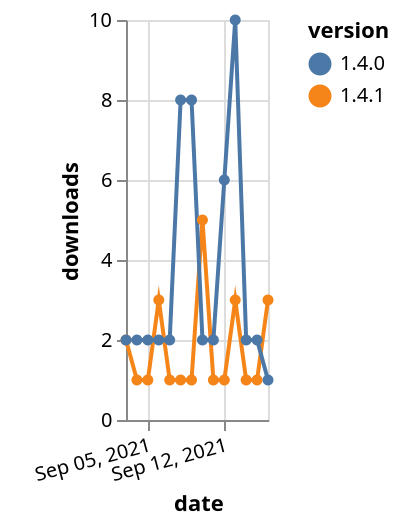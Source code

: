 {"$schema": "https://vega.github.io/schema/vega-lite/v5.json", "description": "A simple bar chart with embedded data.", "data": {"values": [{"date": "2021-09-03", "total": 351, "delta": 2, "version": "1.4.1"}, {"date": "2021-09-04", "total": 352, "delta": 1, "version": "1.4.1"}, {"date": "2021-09-05", "total": 353, "delta": 1, "version": "1.4.1"}, {"date": "2021-09-06", "total": 356, "delta": 3, "version": "1.4.1"}, {"date": "2021-09-07", "total": 357, "delta": 1, "version": "1.4.1"}, {"date": "2021-09-08", "total": 358, "delta": 1, "version": "1.4.1"}, {"date": "2021-09-09", "total": 359, "delta": 1, "version": "1.4.1"}, {"date": "2021-09-10", "total": 364, "delta": 5, "version": "1.4.1"}, {"date": "2021-09-11", "total": 365, "delta": 1, "version": "1.4.1"}, {"date": "2021-09-12", "total": 366, "delta": 1, "version": "1.4.1"}, {"date": "2021-09-13", "total": 369, "delta": 3, "version": "1.4.1"}, {"date": "2021-09-14", "total": 370, "delta": 1, "version": "1.4.1"}, {"date": "2021-09-15", "total": 371, "delta": 1, "version": "1.4.1"}, {"date": "2021-09-16", "total": 374, "delta": 3, "version": "1.4.1"}, {"date": "2021-09-03", "total": 3330, "delta": 2, "version": "1.4.0"}, {"date": "2021-09-04", "total": 3332, "delta": 2, "version": "1.4.0"}, {"date": "2021-09-05", "total": 3334, "delta": 2, "version": "1.4.0"}, {"date": "2021-09-06", "total": 3336, "delta": 2, "version": "1.4.0"}, {"date": "2021-09-07", "total": 3338, "delta": 2, "version": "1.4.0"}, {"date": "2021-09-08", "total": 3346, "delta": 8, "version": "1.4.0"}, {"date": "2021-09-09", "total": 3354, "delta": 8, "version": "1.4.0"}, {"date": "2021-09-10", "total": 3356, "delta": 2, "version": "1.4.0"}, {"date": "2021-09-11", "total": 3358, "delta": 2, "version": "1.4.0"}, {"date": "2021-09-12", "total": 3364, "delta": 6, "version": "1.4.0"}, {"date": "2021-09-13", "total": 3374, "delta": 10, "version": "1.4.0"}, {"date": "2021-09-14", "total": 3376, "delta": 2, "version": "1.4.0"}, {"date": "2021-09-15", "total": 3378, "delta": 2, "version": "1.4.0"}, {"date": "2021-09-16", "total": 3379, "delta": 1, "version": "1.4.0"}]}, "width": "container", "mark": {"type": "line", "point": {"filled": true}}, "encoding": {"x": {"field": "date", "type": "temporal", "timeUnit": "yearmonthdate", "title": "date", "axis": {"labelAngle": -15}}, "y": {"field": "delta", "type": "quantitative", "title": "downloads"}, "color": {"field": "version", "type": "nominal"}, "tooltip": {"field": "delta"}}}